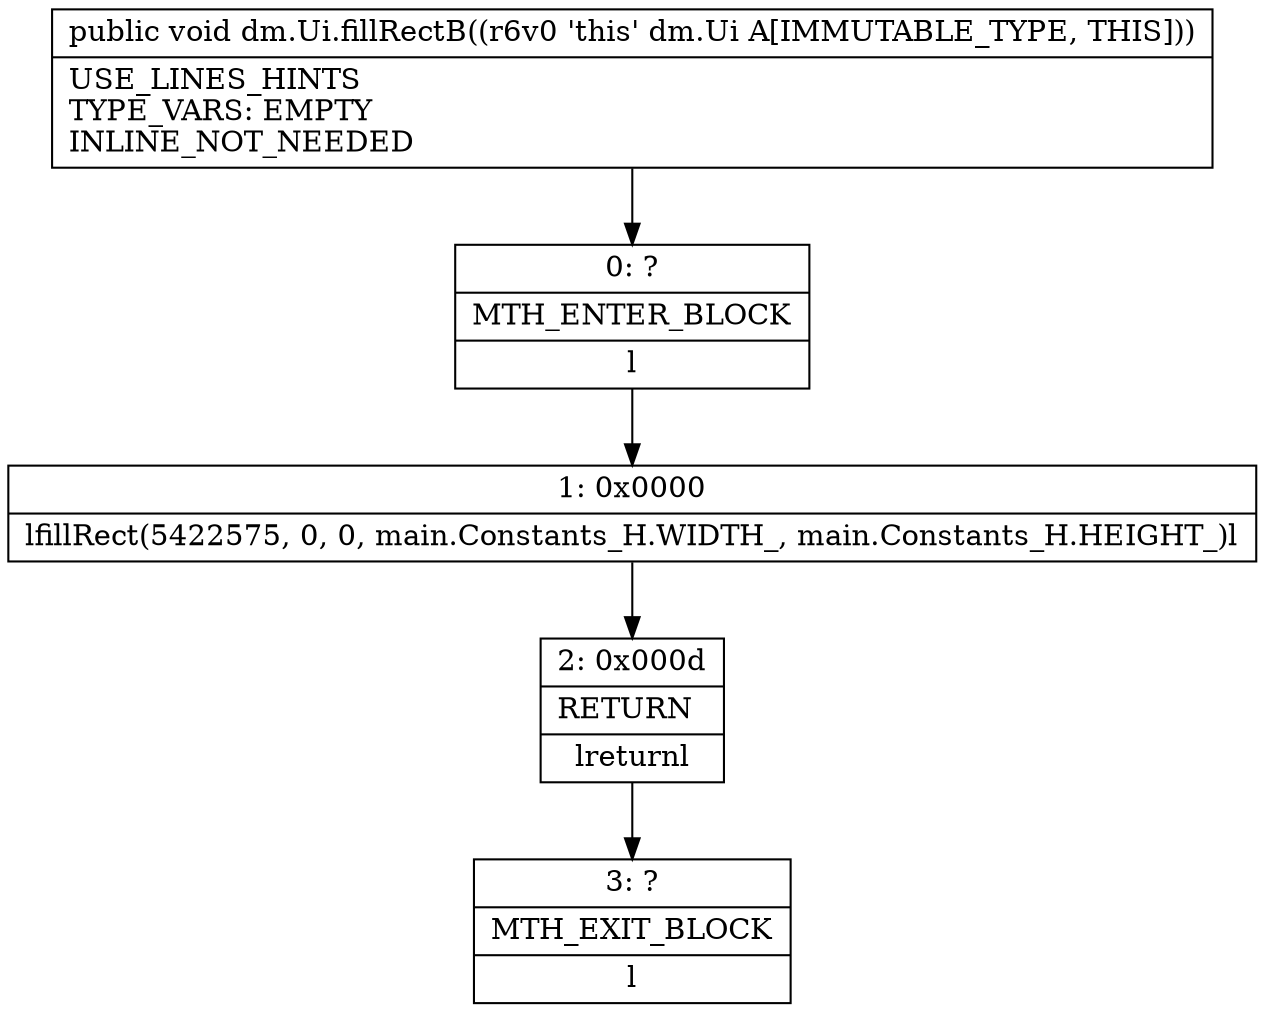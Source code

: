 digraph "CFG fordm.Ui.fillRectB()V" {
Node_0 [shape=record,label="{0\:\ ?|MTH_ENTER_BLOCK\l|l}"];
Node_1 [shape=record,label="{1\:\ 0x0000|lfillRect(5422575, 0, 0, main.Constants_H.WIDTH_, main.Constants_H.HEIGHT_)l}"];
Node_2 [shape=record,label="{2\:\ 0x000d|RETURN\l|lreturnl}"];
Node_3 [shape=record,label="{3\:\ ?|MTH_EXIT_BLOCK\l|l}"];
MethodNode[shape=record,label="{public void dm.Ui.fillRectB((r6v0 'this' dm.Ui A[IMMUTABLE_TYPE, THIS]))  | USE_LINES_HINTS\lTYPE_VARS: EMPTY\lINLINE_NOT_NEEDED\l}"];
MethodNode -> Node_0;
Node_0 -> Node_1;
Node_1 -> Node_2;
Node_2 -> Node_3;
}

